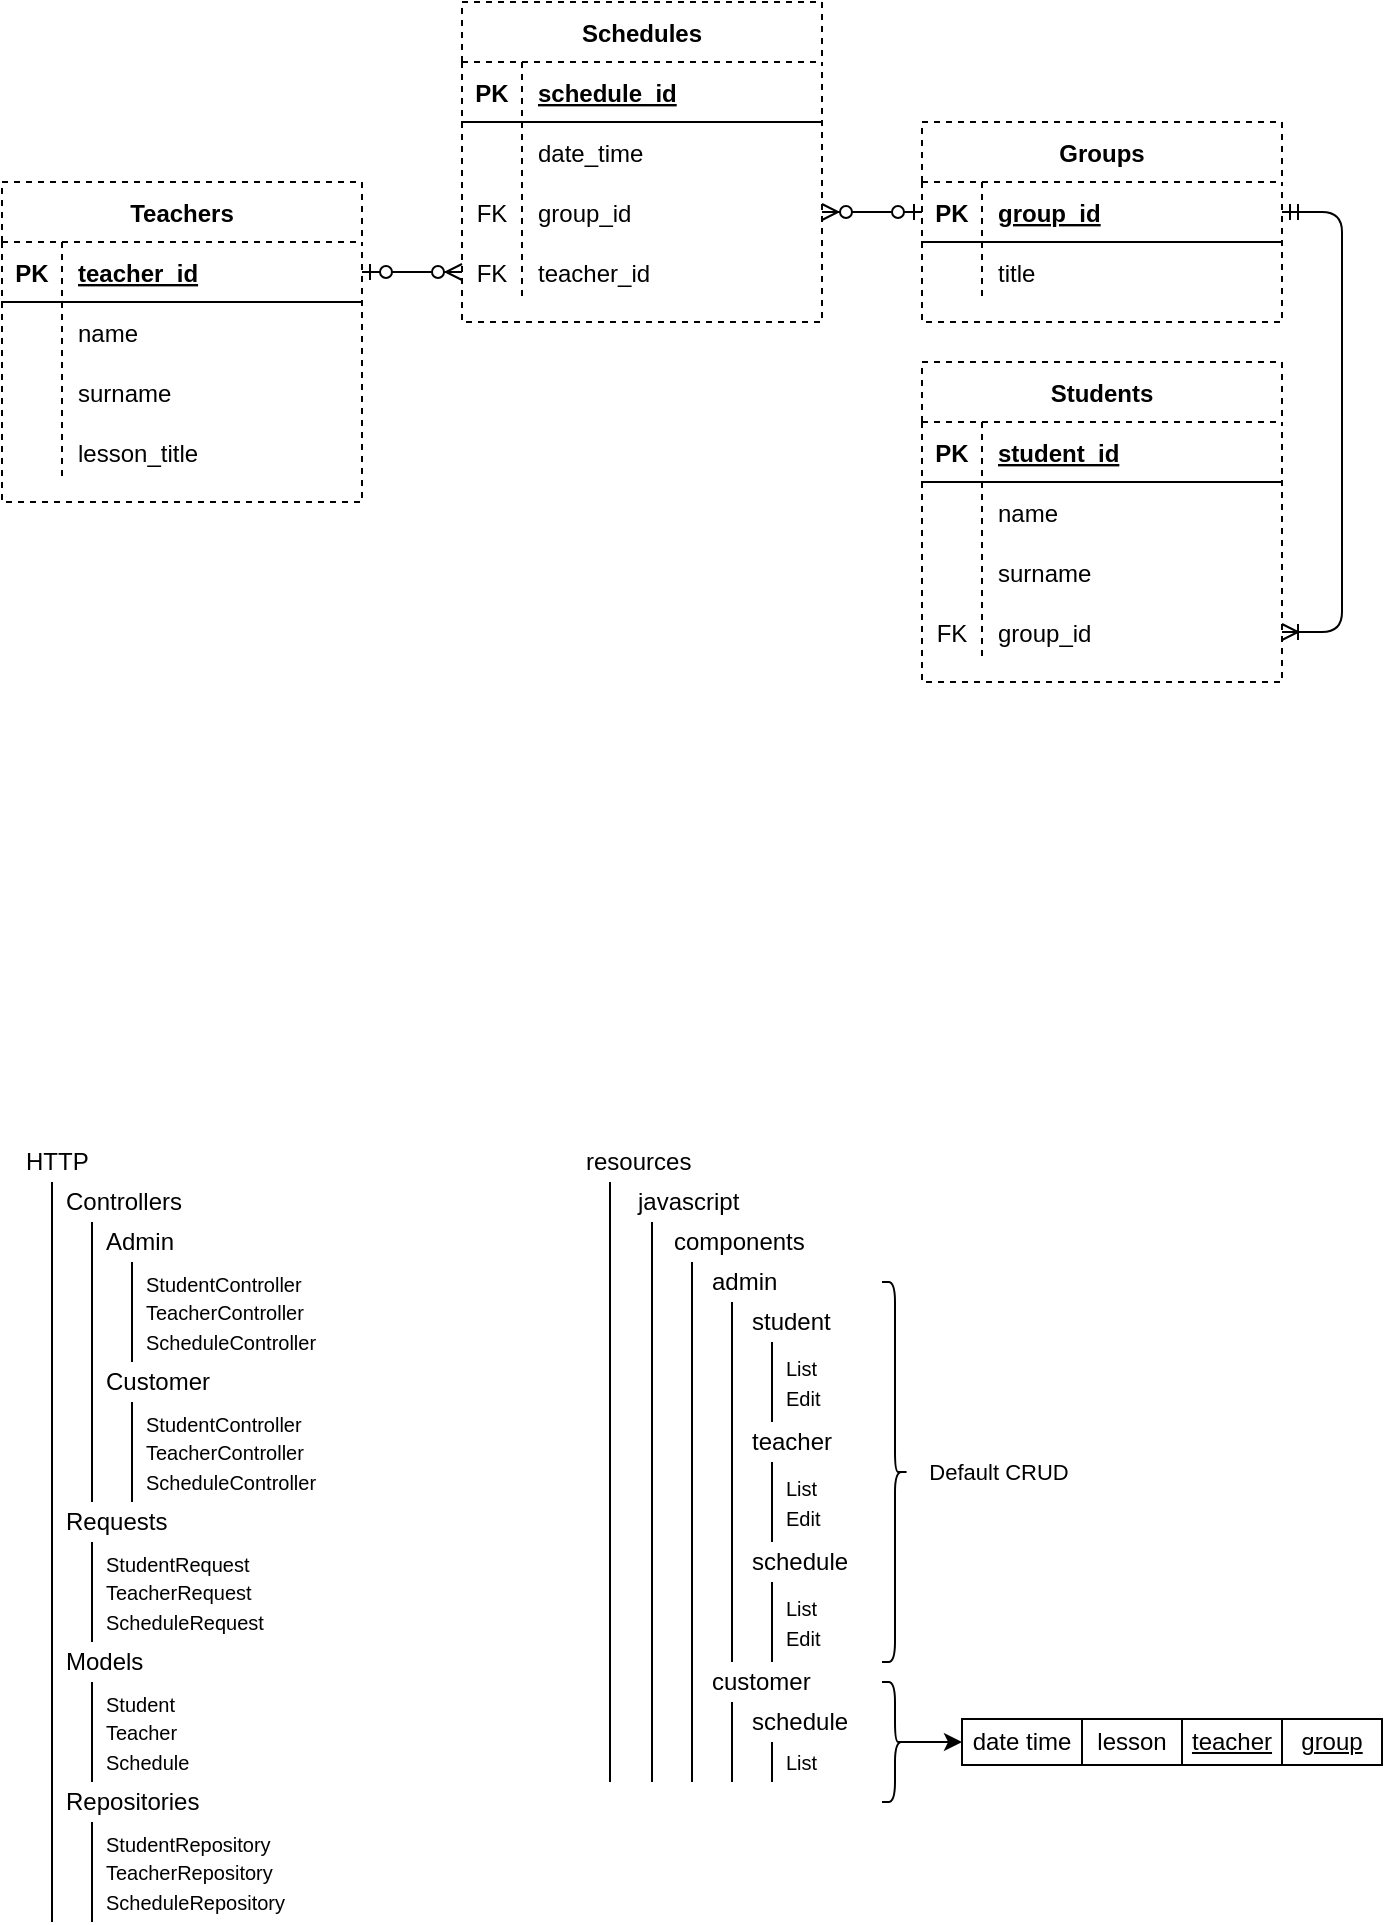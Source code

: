 <mxfile version="13.9.9" type="device"><diagram id="WYHUOU3usSZ5arnSnK5G" name="Страница 1"><mxGraphModel dx="813" dy="483" grid="1" gridSize="10" guides="1" tooltips="1" connect="1" arrows="1" fold="1" page="1" pageScale="1" pageWidth="827" pageHeight="1169" math="0" shadow="0"><root><mxCell id="0"/><mxCell id="1" parent="0"/><mxCell id="tFMAucAfCZLt-yIiGSLl-2" value="HTTP" style="text;html=1;align=left;verticalAlign=middle;resizable=0;points=[];autosize=1;" vertex="1" parent="1"><mxGeometry x="40" y="610" width="50" height="20" as="geometry"/></mxCell><mxCell id="tFMAucAfCZLt-yIiGSLl-3" value="&lt;div&gt;&lt;span&gt;Controllers&lt;/span&gt;&lt;/div&gt;" style="text;html=1;align=left;verticalAlign=middle;resizable=0;points=[];autosize=1;" vertex="1" parent="1"><mxGeometry x="60" y="630" width="70" height="20" as="geometry"/></mxCell><mxCell id="tFMAucAfCZLt-yIiGSLl-4" value="Admin" style="text;html=1;align=left;verticalAlign=middle;resizable=0;points=[];autosize=1;" vertex="1" parent="1"><mxGeometry x="80" y="650" width="50" height="20" as="geometry"/></mxCell><mxCell id="tFMAucAfCZLt-yIiGSLl-5" value="&lt;span style=&quot;font-size: 10px&quot;&gt;StudentController&lt;br&gt;TeacherController&lt;br&gt;ScheduleController&lt;/span&gt;" style="text;html=1;align=left;verticalAlign=middle;resizable=0;points=[];autosize=1;" vertex="1" parent="1"><mxGeometry x="100" y="670" width="100" height="50" as="geometry"/></mxCell><mxCell id="tFMAucAfCZLt-yIiGSLl-9" value="" style="line;strokeWidth=1;direction=south;html=1;" vertex="1" parent="1"><mxGeometry x="50" y="630" width="10" height="370" as="geometry"/></mxCell><mxCell id="tFMAucAfCZLt-yIiGSLl-11" value="" style="line;strokeWidth=1;direction=south;html=1;" vertex="1" parent="1"><mxGeometry x="70" y="650" width="10" height="140" as="geometry"/></mxCell><mxCell id="tFMAucAfCZLt-yIiGSLl-13" value="Customer" style="text;html=1;align=left;verticalAlign=middle;resizable=0;points=[];autosize=1;" vertex="1" parent="1"><mxGeometry x="80" y="720" width="70" height="20" as="geometry"/></mxCell><mxCell id="tFMAucAfCZLt-yIiGSLl-18" value="&lt;div&gt;&lt;span&gt;Requests&lt;/span&gt;&lt;/div&gt;" style="text;html=1;align=left;verticalAlign=middle;resizable=0;points=[];autosize=1;" vertex="1" parent="1"><mxGeometry x="60" y="790" width="70" height="20" as="geometry"/></mxCell><mxCell id="tFMAucAfCZLt-yIiGSLl-20" value="" style="line;strokeWidth=1;direction=south;html=1;" vertex="1" parent="1"><mxGeometry x="90" y="670" width="10" height="50" as="geometry"/></mxCell><mxCell id="tFMAucAfCZLt-yIiGSLl-21" value="" style="line;strokeWidth=1;direction=south;html=1;" vertex="1" parent="1"><mxGeometry x="90" y="740" width="10" height="50" as="geometry"/></mxCell><mxCell id="tFMAucAfCZLt-yIiGSLl-22" value="&lt;font style=&quot;font-size: 10px&quot;&gt;StudentRequest&lt;br&gt;TeacherRequest&lt;br&gt;ScheduleRequest&lt;/font&gt;" style="text;html=1;align=left;verticalAlign=middle;resizable=0;points=[];autosize=1;" vertex="1" parent="1"><mxGeometry x="80" y="810" width="90" height="50" as="geometry"/></mxCell><mxCell id="tFMAucAfCZLt-yIiGSLl-23" value="" style="line;strokeWidth=1;direction=south;html=1;" vertex="1" parent="1"><mxGeometry x="70" y="810" width="10" height="50" as="geometry"/></mxCell><mxCell id="tFMAucAfCZLt-yIiGSLl-24" value="&lt;div&gt;&lt;span&gt;Models&lt;/span&gt;&lt;/div&gt;" style="text;html=1;align=left;verticalAlign=middle;resizable=0;points=[];autosize=1;" vertex="1" parent="1"><mxGeometry x="60" y="860" width="50" height="20" as="geometry"/></mxCell><mxCell id="tFMAucAfCZLt-yIiGSLl-25" value="&lt;font style=&quot;font-size: 10px&quot;&gt;Student&lt;br&gt;Teacher&lt;br&gt;Schedule&lt;br&gt;&lt;/font&gt;" style="text;html=1;align=left;verticalAlign=middle;resizable=0;points=[];autosize=1;" vertex="1" parent="1"><mxGeometry x="80" y="880" width="60" height="50" as="geometry"/></mxCell><mxCell id="tFMAucAfCZLt-yIiGSLl-26" value="" style="line;strokeWidth=1;direction=south;html=1;" vertex="1" parent="1"><mxGeometry x="70" y="880" width="10" height="50" as="geometry"/></mxCell><mxCell id="tFMAucAfCZLt-yIiGSLl-27" value="&lt;div&gt;&lt;span&gt;Repositories&lt;/span&gt;&lt;/div&gt;" style="text;html=1;align=left;verticalAlign=middle;resizable=0;points=[];autosize=1;" vertex="1" parent="1"><mxGeometry x="60" y="930" width="80" height="20" as="geometry"/></mxCell><mxCell id="tFMAucAfCZLt-yIiGSLl-28" value="" style="line;strokeWidth=1;direction=south;html=1;" vertex="1" parent="1"><mxGeometry x="70" y="950" width="10" height="50" as="geometry"/></mxCell><mxCell id="tFMAucAfCZLt-yIiGSLl-29" value="&lt;font style=&quot;font-size: 10px&quot;&gt;StudentRepository&lt;br&gt;TeacherRepository&lt;br&gt;ScheduleRepository&lt;/font&gt;" style="text;html=1;align=left;verticalAlign=middle;resizable=0;points=[];autosize=1;" vertex="1" parent="1"><mxGeometry x="80" y="950" width="110" height="50" as="geometry"/></mxCell><mxCell id="tFMAucAfCZLt-yIiGSLl-30" value="resources" style="text;html=1;align=left;verticalAlign=middle;resizable=0;points=[];autosize=1;" vertex="1" parent="1"><mxGeometry x="320" y="610" width="70" height="20" as="geometry"/></mxCell><mxCell id="tFMAucAfCZLt-yIiGSLl-31" value="" style="line;strokeWidth=1;direction=south;html=1;" vertex="1" parent="1"><mxGeometry x="329" y="630" width="10" height="300" as="geometry"/></mxCell><mxCell id="tFMAucAfCZLt-yIiGSLl-32" value="&lt;div&gt;&lt;span&gt;javascript&lt;/span&gt;&lt;/div&gt;" style="text;html=1;align=left;verticalAlign=middle;resizable=0;points=[];autosize=1;" vertex="1" parent="1"><mxGeometry x="346" y="630" width="70" height="20" as="geometry"/></mxCell><mxCell id="tFMAucAfCZLt-yIiGSLl-33" value="" style="line;strokeWidth=1;direction=south;html=1;" vertex="1" parent="1"><mxGeometry x="350" y="650" width="10" height="280" as="geometry"/></mxCell><mxCell id="tFMAucAfCZLt-yIiGSLl-34" value="&lt;div&gt;&lt;span&gt;components&lt;/span&gt;&lt;/div&gt;" style="text;html=1;align=left;verticalAlign=middle;resizable=0;points=[];autosize=1;" vertex="1" parent="1"><mxGeometry x="364" y="650" width="80" height="20" as="geometry"/></mxCell><mxCell id="tFMAucAfCZLt-yIiGSLl-35" value="" style="line;strokeWidth=1;direction=south;html=1;" vertex="1" parent="1"><mxGeometry x="370" y="670" width="10" height="260" as="geometry"/></mxCell><mxCell id="tFMAucAfCZLt-yIiGSLl-36" value="&lt;div&gt;&lt;span&gt;admin&lt;/span&gt;&lt;/div&gt;" style="text;html=1;align=left;verticalAlign=middle;resizable=0;points=[];autosize=1;" vertex="1" parent="1"><mxGeometry x="383" y="670" width="50" height="20" as="geometry"/></mxCell><mxCell id="tFMAucAfCZLt-yIiGSLl-37" value="" style="line;strokeWidth=1;direction=south;html=1;" vertex="1" parent="1"><mxGeometry x="390" y="690" width="10" height="180" as="geometry"/></mxCell><mxCell id="tFMAucAfCZLt-yIiGSLl-39" value="&lt;div&gt;&lt;span&gt;student&lt;/span&gt;&lt;/div&gt;" style="text;html=1;align=left;verticalAlign=middle;resizable=0;points=[];autosize=1;" vertex="1" parent="1"><mxGeometry x="403" y="690" width="50" height="20" as="geometry"/></mxCell><mxCell id="tFMAucAfCZLt-yIiGSLl-40" value="" style="line;strokeWidth=1;direction=south;html=1;" vertex="1" parent="1"><mxGeometry x="410" y="710" width="10" height="40" as="geometry"/></mxCell><mxCell id="tFMAucAfCZLt-yIiGSLl-41" value="&lt;font style=&quot;font-size: 10px&quot;&gt;List&lt;br&gt;Edit&lt;/font&gt;" style="text;html=1;align=left;verticalAlign=middle;resizable=0;points=[];autosize=1;" vertex="1" parent="1"><mxGeometry x="420" y="710" width="30" height="40" as="geometry"/></mxCell><mxCell id="tFMAucAfCZLt-yIiGSLl-42" value="&lt;div&gt;&lt;span&gt;teacher&lt;/span&gt;&lt;/div&gt;" style="text;html=1;align=left;verticalAlign=middle;resizable=0;points=[];autosize=1;" vertex="1" parent="1"><mxGeometry x="403" y="750" width="60" height="20" as="geometry"/></mxCell><mxCell id="tFMAucAfCZLt-yIiGSLl-43" value="" style="line;strokeWidth=1;direction=south;html=1;" vertex="1" parent="1"><mxGeometry x="410" y="770" width="10" height="40" as="geometry"/></mxCell><mxCell id="tFMAucAfCZLt-yIiGSLl-44" value="&lt;font style=&quot;font-size: 10px&quot;&gt;List&lt;br&gt;Edit&lt;/font&gt;" style="text;html=1;align=left;verticalAlign=middle;resizable=0;points=[];autosize=1;" vertex="1" parent="1"><mxGeometry x="420" y="770" width="30" height="40" as="geometry"/></mxCell><mxCell id="tFMAucAfCZLt-yIiGSLl-45" value="&lt;div&gt;&lt;span&gt;schedule&lt;/span&gt;&lt;/div&gt;" style="text;html=1;align=left;verticalAlign=middle;resizable=0;points=[];autosize=1;" vertex="1" parent="1"><mxGeometry x="403" y="810" width="60" height="20" as="geometry"/></mxCell><mxCell id="tFMAucAfCZLt-yIiGSLl-46" value="" style="line;strokeWidth=1;direction=south;html=1;" vertex="1" parent="1"><mxGeometry x="410" y="830" width="10" height="40" as="geometry"/></mxCell><mxCell id="tFMAucAfCZLt-yIiGSLl-47" value="&lt;font style=&quot;font-size: 10px&quot;&gt;List&lt;br&gt;Edit&lt;/font&gt;" style="text;html=1;align=left;verticalAlign=middle;resizable=0;points=[];autosize=1;" vertex="1" parent="1"><mxGeometry x="420" y="830" width="30" height="40" as="geometry"/></mxCell><mxCell id="tFMAucAfCZLt-yIiGSLl-48" value="&lt;div&gt;&lt;span&gt;customer&lt;/span&gt;&lt;/div&gt;" style="text;html=1;align=left;verticalAlign=middle;resizable=0;points=[];autosize=1;" vertex="1" parent="1"><mxGeometry x="383" y="870" width="60" height="20" as="geometry"/></mxCell><mxCell id="tFMAucAfCZLt-yIiGSLl-49" value="&lt;div&gt;&lt;span&gt;schedule&lt;/span&gt;&lt;/div&gt;" style="text;html=1;align=left;verticalAlign=middle;resizable=0;points=[];autosize=1;" vertex="1" parent="1"><mxGeometry x="403" y="890" width="60" height="20" as="geometry"/></mxCell><mxCell id="tFMAucAfCZLt-yIiGSLl-50" value="" style="line;strokeWidth=1;direction=south;html=1;" vertex="1" parent="1"><mxGeometry x="410" y="910" width="10" height="20" as="geometry"/></mxCell><mxCell id="tFMAucAfCZLt-yIiGSLl-51" value="&lt;span style=&quot;font-size: 10px&quot;&gt;List&lt;/span&gt;" style="text;html=1;align=left;verticalAlign=middle;resizable=0;points=[];autosize=1;" vertex="1" parent="1"><mxGeometry x="420" y="910" width="30" height="20" as="geometry"/></mxCell><mxCell id="tFMAucAfCZLt-yIiGSLl-52" value="" style="line;strokeWidth=1;direction=south;html=1;" vertex="1" parent="1"><mxGeometry x="390" y="890" width="10" height="40" as="geometry"/></mxCell><mxCell id="tFMAucAfCZLt-yIiGSLl-53" value="&lt;span style=&quot;font-size: 10px&quot;&gt;StudentController&lt;br&gt;TeacherController&lt;br&gt;ScheduleController&lt;/span&gt;" style="text;html=1;align=left;verticalAlign=middle;resizable=0;points=[];autosize=1;" vertex="1" parent="1"><mxGeometry x="100" y="740" width="100" height="50" as="geometry"/></mxCell><mxCell id="tFMAucAfCZLt-yIiGSLl-54" value="" style="shape=curlyBracket;whiteSpace=wrap;html=1;rounded=1;strokeWidth=1;size=0.5;rotation=-180;" vertex="1" parent="1"><mxGeometry x="470" y="680" width="13" height="190" as="geometry"/></mxCell><mxCell id="tFMAucAfCZLt-yIiGSLl-58" value="&lt;font style=&quot;font-size: 11px&quot;&gt;Default CRUD&lt;/font&gt;" style="text;html=1;align=center;verticalAlign=middle;resizable=0;points=[];autosize=1;" vertex="1" parent="1"><mxGeometry x="483" y="765" width="90" height="20" as="geometry"/></mxCell><mxCell id="tFMAucAfCZLt-yIiGSLl-67" style="edgeStyle=orthogonalEdgeStyle;rounded=0;orthogonalLoop=1;jettySize=auto;html=1;exitX=0.1;exitY=0.5;exitDx=0;exitDy=0;exitPerimeter=0;entryX=0;entryY=0.5;entryDx=0;entryDy=0;" edge="1" parent="1" source="tFMAucAfCZLt-yIiGSLl-59" target="tFMAucAfCZLt-yIiGSLl-68"><mxGeometry relative="1" as="geometry"><mxPoint x="510.2" y="910.808" as="targetPoint"/></mxGeometry></mxCell><mxCell id="tFMAucAfCZLt-yIiGSLl-59" value="" style="shape=curlyBracket;whiteSpace=wrap;html=1;rounded=1;strokeWidth=1;size=0.5;rotation=-180;" vertex="1" parent="1"><mxGeometry x="470" y="880" width="13" height="60" as="geometry"/></mxCell><mxCell id="tFMAucAfCZLt-yIiGSLl-68" value="date time" style="rounded=0;whiteSpace=wrap;html=1;strokeWidth=1;" vertex="1" parent="1"><mxGeometry x="510" y="898.5" width="60" height="23" as="geometry"/></mxCell><mxCell id="tFMAucAfCZLt-yIiGSLl-69" value="lesson" style="rounded=0;whiteSpace=wrap;html=1;strokeWidth=1;" vertex="1" parent="1"><mxGeometry x="570" y="898.5" width="50" height="23" as="geometry"/></mxCell><mxCell id="tFMAucAfCZLt-yIiGSLl-70" value="&lt;u&gt;teacher&lt;/u&gt;" style="rounded=0;whiteSpace=wrap;html=1;strokeWidth=1;" vertex="1" parent="1"><mxGeometry x="620" y="898.5" width="50" height="23" as="geometry"/></mxCell><mxCell id="tFMAucAfCZLt-yIiGSLl-71" value="&lt;u&gt;group&lt;/u&gt;" style="rounded=0;whiteSpace=wrap;html=1;strokeWidth=1;" vertex="1" parent="1"><mxGeometry x="670" y="898.5" width="50" height="23" as="geometry"/></mxCell><mxCell id="tFMAucAfCZLt-yIiGSLl-86" value="Teachers" style="shape=table;startSize=30;container=1;collapsible=1;childLayout=tableLayout;fixedRows=1;rowLines=0;fontStyle=1;align=center;resizeLast=1;dashed=1;strokeWidth=1;" vertex="1" parent="1"><mxGeometry x="30" y="130" width="180" height="160" as="geometry"/></mxCell><mxCell id="tFMAucAfCZLt-yIiGSLl-87" value="" style="shape=partialRectangle;collapsible=0;dropTarget=0;pointerEvents=0;fillColor=none;top=0;left=0;bottom=1;right=0;points=[[0,0.5],[1,0.5]];portConstraint=eastwest;" vertex="1" parent="tFMAucAfCZLt-yIiGSLl-86"><mxGeometry y="30" width="180" height="30" as="geometry"/></mxCell><mxCell id="tFMAucAfCZLt-yIiGSLl-88" value="PK" style="shape=partialRectangle;connectable=0;fillColor=none;top=0;left=0;bottom=0;right=0;fontStyle=1;overflow=hidden;" vertex="1" parent="tFMAucAfCZLt-yIiGSLl-87"><mxGeometry width="30" height="30" as="geometry"/></mxCell><mxCell id="tFMAucAfCZLt-yIiGSLl-89" value="teacher_id" style="shape=partialRectangle;connectable=0;fillColor=none;top=0;left=0;bottom=0;right=0;align=left;spacingLeft=6;fontStyle=5;overflow=hidden;" vertex="1" parent="tFMAucAfCZLt-yIiGSLl-87"><mxGeometry x="30" width="150" height="30" as="geometry"/></mxCell><mxCell id="tFMAucAfCZLt-yIiGSLl-90" value="" style="shape=partialRectangle;collapsible=0;dropTarget=0;pointerEvents=0;fillColor=none;top=0;left=0;bottom=0;right=0;points=[[0,0.5],[1,0.5]];portConstraint=eastwest;" vertex="1" parent="tFMAucAfCZLt-yIiGSLl-86"><mxGeometry y="60" width="180" height="30" as="geometry"/></mxCell><mxCell id="tFMAucAfCZLt-yIiGSLl-91" value="" style="shape=partialRectangle;connectable=0;fillColor=none;top=0;left=0;bottom=0;right=0;editable=1;overflow=hidden;" vertex="1" parent="tFMAucAfCZLt-yIiGSLl-90"><mxGeometry width="30" height="30" as="geometry"/></mxCell><mxCell id="tFMAucAfCZLt-yIiGSLl-92" value="name" style="shape=partialRectangle;connectable=0;fillColor=none;top=0;left=0;bottom=0;right=0;align=left;spacingLeft=6;overflow=hidden;" vertex="1" parent="tFMAucAfCZLt-yIiGSLl-90"><mxGeometry x="30" width="150" height="30" as="geometry"/></mxCell><mxCell id="tFMAucAfCZLt-yIiGSLl-93" value="" style="shape=partialRectangle;collapsible=0;dropTarget=0;pointerEvents=0;fillColor=none;top=0;left=0;bottom=0;right=0;points=[[0,0.5],[1,0.5]];portConstraint=eastwest;" vertex="1" parent="tFMAucAfCZLt-yIiGSLl-86"><mxGeometry y="90" width="180" height="30" as="geometry"/></mxCell><mxCell id="tFMAucAfCZLt-yIiGSLl-94" value="" style="shape=partialRectangle;connectable=0;fillColor=none;top=0;left=0;bottom=0;right=0;editable=1;overflow=hidden;" vertex="1" parent="tFMAucAfCZLt-yIiGSLl-93"><mxGeometry width="30" height="30" as="geometry"/></mxCell><mxCell id="tFMAucAfCZLt-yIiGSLl-95" value="surname" style="shape=partialRectangle;connectable=0;fillColor=none;top=0;left=0;bottom=0;right=0;align=left;spacingLeft=6;overflow=hidden;" vertex="1" parent="tFMAucAfCZLt-yIiGSLl-93"><mxGeometry x="30" width="150" height="30" as="geometry"/></mxCell><mxCell id="tFMAucAfCZLt-yIiGSLl-96" value="" style="shape=partialRectangle;collapsible=0;dropTarget=0;pointerEvents=0;fillColor=none;top=0;left=0;bottom=0;right=0;points=[[0,0.5],[1,0.5]];portConstraint=eastwest;" vertex="1" parent="tFMAucAfCZLt-yIiGSLl-86"><mxGeometry y="120" width="180" height="30" as="geometry"/></mxCell><mxCell id="tFMAucAfCZLt-yIiGSLl-97" value="" style="shape=partialRectangle;connectable=0;fillColor=none;top=0;left=0;bottom=0;right=0;editable=1;overflow=hidden;" vertex="1" parent="tFMAucAfCZLt-yIiGSLl-96"><mxGeometry width="30" height="30" as="geometry"/></mxCell><mxCell id="tFMAucAfCZLt-yIiGSLl-98" value="lesson_title" style="shape=partialRectangle;connectable=0;fillColor=none;top=0;left=0;bottom=0;right=0;align=left;spacingLeft=6;overflow=hidden;" vertex="1" parent="tFMAucAfCZLt-yIiGSLl-96"><mxGeometry x="30" width="150" height="30" as="geometry"/></mxCell><mxCell id="tFMAucAfCZLt-yIiGSLl-102" value="Students" style="shape=table;startSize=30;container=1;collapsible=1;childLayout=tableLayout;fixedRows=1;rowLines=0;fontStyle=1;align=center;resizeLast=1;dashed=1;strokeWidth=1;" vertex="1" parent="1"><mxGeometry x="490" y="220" width="180" height="160" as="geometry"/></mxCell><mxCell id="tFMAucAfCZLt-yIiGSLl-103" value="" style="shape=partialRectangle;collapsible=0;dropTarget=0;pointerEvents=0;fillColor=none;top=0;left=0;bottom=1;right=0;points=[[0,0.5],[1,0.5]];portConstraint=eastwest;" vertex="1" parent="tFMAucAfCZLt-yIiGSLl-102"><mxGeometry y="30" width="180" height="30" as="geometry"/></mxCell><mxCell id="tFMAucAfCZLt-yIiGSLl-104" value="PK" style="shape=partialRectangle;connectable=0;fillColor=none;top=0;left=0;bottom=0;right=0;fontStyle=1;overflow=hidden;" vertex="1" parent="tFMAucAfCZLt-yIiGSLl-103"><mxGeometry width="30" height="30" as="geometry"/></mxCell><mxCell id="tFMAucAfCZLt-yIiGSLl-105" value="student_id" style="shape=partialRectangle;connectable=0;fillColor=none;top=0;left=0;bottom=0;right=0;align=left;spacingLeft=6;fontStyle=5;overflow=hidden;" vertex="1" parent="tFMAucAfCZLt-yIiGSLl-103"><mxGeometry x="30" width="150" height="30" as="geometry"/></mxCell><mxCell id="tFMAucAfCZLt-yIiGSLl-106" value="" style="shape=partialRectangle;collapsible=0;dropTarget=0;pointerEvents=0;fillColor=none;top=0;left=0;bottom=0;right=0;points=[[0,0.5],[1,0.5]];portConstraint=eastwest;" vertex="1" parent="tFMAucAfCZLt-yIiGSLl-102"><mxGeometry y="60" width="180" height="30" as="geometry"/></mxCell><mxCell id="tFMAucAfCZLt-yIiGSLl-107" value="" style="shape=partialRectangle;connectable=0;fillColor=none;top=0;left=0;bottom=0;right=0;editable=1;overflow=hidden;" vertex="1" parent="tFMAucAfCZLt-yIiGSLl-106"><mxGeometry width="30" height="30" as="geometry"/></mxCell><mxCell id="tFMAucAfCZLt-yIiGSLl-108" value="name" style="shape=partialRectangle;connectable=0;fillColor=none;top=0;left=0;bottom=0;right=0;align=left;spacingLeft=6;overflow=hidden;" vertex="1" parent="tFMAucAfCZLt-yIiGSLl-106"><mxGeometry x="30" width="150" height="30" as="geometry"/></mxCell><mxCell id="tFMAucAfCZLt-yIiGSLl-109" value="" style="shape=partialRectangle;collapsible=0;dropTarget=0;pointerEvents=0;fillColor=none;top=0;left=0;bottom=0;right=0;points=[[0,0.5],[1,0.5]];portConstraint=eastwest;" vertex="1" parent="tFMAucAfCZLt-yIiGSLl-102"><mxGeometry y="90" width="180" height="30" as="geometry"/></mxCell><mxCell id="tFMAucAfCZLt-yIiGSLl-110" value="" style="shape=partialRectangle;connectable=0;fillColor=none;top=0;left=0;bottom=0;right=0;editable=1;overflow=hidden;" vertex="1" parent="tFMAucAfCZLt-yIiGSLl-109"><mxGeometry width="30" height="30" as="geometry"/></mxCell><mxCell id="tFMAucAfCZLt-yIiGSLl-111" value="surname" style="shape=partialRectangle;connectable=0;fillColor=none;top=0;left=0;bottom=0;right=0;align=left;spacingLeft=6;overflow=hidden;" vertex="1" parent="tFMAucAfCZLt-yIiGSLl-109"><mxGeometry x="30" width="150" height="30" as="geometry"/></mxCell><mxCell id="tFMAucAfCZLt-yIiGSLl-147" value="" style="shape=partialRectangle;collapsible=0;dropTarget=0;pointerEvents=0;fillColor=none;top=0;left=0;bottom=0;right=0;points=[[0,0.5],[1,0.5]];portConstraint=eastwest;" vertex="1" parent="tFMAucAfCZLt-yIiGSLl-102"><mxGeometry y="120" width="180" height="30" as="geometry"/></mxCell><mxCell id="tFMAucAfCZLt-yIiGSLl-148" value="FK" style="shape=partialRectangle;connectable=0;fillColor=none;top=0;left=0;bottom=0;right=0;editable=1;overflow=hidden;" vertex="1" parent="tFMAucAfCZLt-yIiGSLl-147"><mxGeometry width="30" height="30" as="geometry"/></mxCell><mxCell id="tFMAucAfCZLt-yIiGSLl-149" value="group_id" style="shape=partialRectangle;connectable=0;fillColor=none;top=0;left=0;bottom=0;right=0;align=left;spacingLeft=6;overflow=hidden;" vertex="1" parent="tFMAucAfCZLt-yIiGSLl-147"><mxGeometry x="30" width="150" height="30" as="geometry"/></mxCell><mxCell id="tFMAucAfCZLt-yIiGSLl-115" value="Schedules" style="shape=table;startSize=30;container=1;collapsible=1;childLayout=tableLayout;fixedRows=1;rowLines=0;fontStyle=1;align=center;resizeLast=1;dashed=1;strokeWidth=1;" vertex="1" parent="1"><mxGeometry x="260" y="40" width="180" height="160" as="geometry"/></mxCell><mxCell id="tFMAucAfCZLt-yIiGSLl-116" value="" style="shape=partialRectangle;collapsible=0;dropTarget=0;pointerEvents=0;fillColor=none;top=0;left=0;bottom=1;right=0;points=[[0,0.5],[1,0.5]];portConstraint=eastwest;" vertex="1" parent="tFMAucAfCZLt-yIiGSLl-115"><mxGeometry y="30" width="180" height="30" as="geometry"/></mxCell><mxCell id="tFMAucAfCZLt-yIiGSLl-117" value="PK" style="shape=partialRectangle;connectable=0;fillColor=none;top=0;left=0;bottom=0;right=0;fontStyle=1;overflow=hidden;" vertex="1" parent="tFMAucAfCZLt-yIiGSLl-116"><mxGeometry width="30" height="30" as="geometry"/></mxCell><mxCell id="tFMAucAfCZLt-yIiGSLl-118" value="schedule_id" style="shape=partialRectangle;connectable=0;fillColor=none;top=0;left=0;bottom=0;right=0;align=left;spacingLeft=6;fontStyle=5;overflow=hidden;" vertex="1" parent="tFMAucAfCZLt-yIiGSLl-116"><mxGeometry x="30" width="150" height="30" as="geometry"/></mxCell><mxCell id="tFMAucAfCZLt-yIiGSLl-119" value="" style="shape=partialRectangle;collapsible=0;dropTarget=0;pointerEvents=0;fillColor=none;top=0;left=0;bottom=0;right=0;points=[[0,0.5],[1,0.5]];portConstraint=eastwest;" vertex="1" parent="tFMAucAfCZLt-yIiGSLl-115"><mxGeometry y="60" width="180" height="30" as="geometry"/></mxCell><mxCell id="tFMAucAfCZLt-yIiGSLl-120" value="" style="shape=partialRectangle;connectable=0;fillColor=none;top=0;left=0;bottom=0;right=0;editable=1;overflow=hidden;" vertex="1" parent="tFMAucAfCZLt-yIiGSLl-119"><mxGeometry width="30" height="30" as="geometry"/></mxCell><mxCell id="tFMAucAfCZLt-yIiGSLl-121" value="date_time" style="shape=partialRectangle;connectable=0;fillColor=none;top=0;left=0;bottom=0;right=0;align=left;spacingLeft=6;overflow=hidden;" vertex="1" parent="tFMAucAfCZLt-yIiGSLl-119"><mxGeometry x="30" width="150" height="30" as="geometry"/></mxCell><mxCell id="tFMAucAfCZLt-yIiGSLl-125" value="" style="shape=partialRectangle;collapsible=0;dropTarget=0;pointerEvents=0;fillColor=none;top=0;left=0;bottom=0;right=0;points=[[0,0.5],[1,0.5]];portConstraint=eastwest;" vertex="1" parent="tFMAucAfCZLt-yIiGSLl-115"><mxGeometry y="90" width="180" height="30" as="geometry"/></mxCell><mxCell id="tFMAucAfCZLt-yIiGSLl-126" value="FK" style="shape=partialRectangle;connectable=0;fillColor=none;top=0;left=0;bottom=0;right=0;editable=1;overflow=hidden;" vertex="1" parent="tFMAucAfCZLt-yIiGSLl-125"><mxGeometry width="30" height="30" as="geometry"/></mxCell><mxCell id="tFMAucAfCZLt-yIiGSLl-127" value="group_id" style="shape=partialRectangle;connectable=0;fillColor=none;top=0;left=0;bottom=0;right=0;align=left;spacingLeft=6;overflow=hidden;" vertex="1" parent="tFMAucAfCZLt-yIiGSLl-125"><mxGeometry x="30" width="150" height="30" as="geometry"/></mxCell><mxCell id="tFMAucAfCZLt-yIiGSLl-122" value="" style="shape=partialRectangle;collapsible=0;dropTarget=0;pointerEvents=0;fillColor=none;top=0;left=0;bottom=0;right=0;points=[[0,0.5],[1,0.5]];portConstraint=eastwest;" vertex="1" parent="tFMAucAfCZLt-yIiGSLl-115"><mxGeometry y="120" width="180" height="30" as="geometry"/></mxCell><mxCell id="tFMAucAfCZLt-yIiGSLl-123" value="FK" style="shape=partialRectangle;connectable=0;fillColor=none;top=0;left=0;bottom=0;right=0;editable=1;overflow=hidden;" vertex="1" parent="tFMAucAfCZLt-yIiGSLl-122"><mxGeometry width="30" height="30" as="geometry"/></mxCell><mxCell id="tFMAucAfCZLt-yIiGSLl-124" value="teacher_id" style="shape=partialRectangle;connectable=0;fillColor=none;top=0;left=0;bottom=0;right=0;align=left;spacingLeft=6;overflow=hidden;" vertex="1" parent="tFMAucAfCZLt-yIiGSLl-122"><mxGeometry x="30" width="150" height="30" as="geometry"/></mxCell><mxCell id="tFMAucAfCZLt-yIiGSLl-128" value="Groups" style="shape=table;startSize=30;container=1;collapsible=1;childLayout=tableLayout;fixedRows=1;rowLines=0;fontStyle=1;align=center;resizeLast=1;dashed=1;strokeWidth=1;" vertex="1" parent="1"><mxGeometry x="490" y="100" width="180" height="100" as="geometry"/></mxCell><mxCell id="tFMAucAfCZLt-yIiGSLl-129" value="" style="shape=partialRectangle;collapsible=0;dropTarget=0;pointerEvents=0;fillColor=none;top=0;left=0;bottom=1;right=0;points=[[0,0.5],[1,0.5]];portConstraint=eastwest;" vertex="1" parent="tFMAucAfCZLt-yIiGSLl-128"><mxGeometry y="30" width="180" height="30" as="geometry"/></mxCell><mxCell id="tFMAucAfCZLt-yIiGSLl-130" value="PK" style="shape=partialRectangle;connectable=0;fillColor=none;top=0;left=0;bottom=0;right=0;fontStyle=1;overflow=hidden;" vertex="1" parent="tFMAucAfCZLt-yIiGSLl-129"><mxGeometry width="30" height="30" as="geometry"/></mxCell><mxCell id="tFMAucAfCZLt-yIiGSLl-131" value="group_id" style="shape=partialRectangle;connectable=0;fillColor=none;top=0;left=0;bottom=0;right=0;align=left;spacingLeft=6;fontStyle=5;overflow=hidden;" vertex="1" parent="tFMAucAfCZLt-yIiGSLl-129"><mxGeometry x="30" width="150" height="30" as="geometry"/></mxCell><mxCell id="tFMAucAfCZLt-yIiGSLl-132" value="" style="shape=partialRectangle;collapsible=0;dropTarget=0;pointerEvents=0;fillColor=none;top=0;left=0;bottom=0;right=0;points=[[0,0.5],[1,0.5]];portConstraint=eastwest;" vertex="1" parent="tFMAucAfCZLt-yIiGSLl-128"><mxGeometry y="60" width="180" height="30" as="geometry"/></mxCell><mxCell id="tFMAucAfCZLt-yIiGSLl-133" value="" style="shape=partialRectangle;connectable=0;fillColor=none;top=0;left=0;bottom=0;right=0;editable=1;overflow=hidden;" vertex="1" parent="tFMAucAfCZLt-yIiGSLl-132"><mxGeometry width="30" height="30" as="geometry"/></mxCell><mxCell id="tFMAucAfCZLt-yIiGSLl-134" value="title" style="shape=partialRectangle;connectable=0;fillColor=none;top=0;left=0;bottom=0;right=0;align=left;spacingLeft=6;overflow=hidden;" vertex="1" parent="tFMAucAfCZLt-yIiGSLl-132"><mxGeometry x="30" width="150" height="30" as="geometry"/></mxCell><mxCell id="tFMAucAfCZLt-yIiGSLl-150" value="" style="edgeStyle=entityRelationEdgeStyle;fontSize=12;html=1;endArrow=ERoneToMany;startArrow=ERmandOne;entryX=1;entryY=0.5;entryDx=0;entryDy=0;exitX=1;exitY=0.5;exitDx=0;exitDy=0;" edge="1" parent="1" source="tFMAucAfCZLt-yIiGSLl-129" target="tFMAucAfCZLt-yIiGSLl-147"><mxGeometry width="100" height="100" relative="1" as="geometry"><mxPoint x="700" y="235" as="sourcePoint"/><mxPoint x="440" y="250" as="targetPoint"/></mxGeometry></mxCell><mxCell id="tFMAucAfCZLt-yIiGSLl-152" value="" style="edgeStyle=entityRelationEdgeStyle;fontSize=12;html=1;endArrow=ERzeroToMany;startArrow=ERzeroToOne;exitX=0;exitY=0.5;exitDx=0;exitDy=0;entryX=1;entryY=0.5;entryDx=0;entryDy=0;" edge="1" parent="1" source="tFMAucAfCZLt-yIiGSLl-129" target="tFMAucAfCZLt-yIiGSLl-125"><mxGeometry width="100" height="100" relative="1" as="geometry"><mxPoint x="340" y="270" as="sourcePoint"/><mxPoint x="440" y="170" as="targetPoint"/></mxGeometry></mxCell><mxCell id="tFMAucAfCZLt-yIiGSLl-153" value="" style="edgeStyle=entityRelationEdgeStyle;fontSize=12;html=1;endArrow=ERzeroToMany;startArrow=ERzeroToOne;exitX=1;exitY=0.5;exitDx=0;exitDy=0;entryX=0;entryY=0.5;entryDx=0;entryDy=0;" edge="1" parent="1" source="tFMAucAfCZLt-yIiGSLl-87" target="tFMAucAfCZLt-yIiGSLl-122"><mxGeometry width="100" height="100" relative="1" as="geometry"><mxPoint x="370" y="440" as="sourcePoint"/><mxPoint x="310" y="530" as="targetPoint"/></mxGeometry></mxCell></root></mxGraphModel></diagram></mxfile>